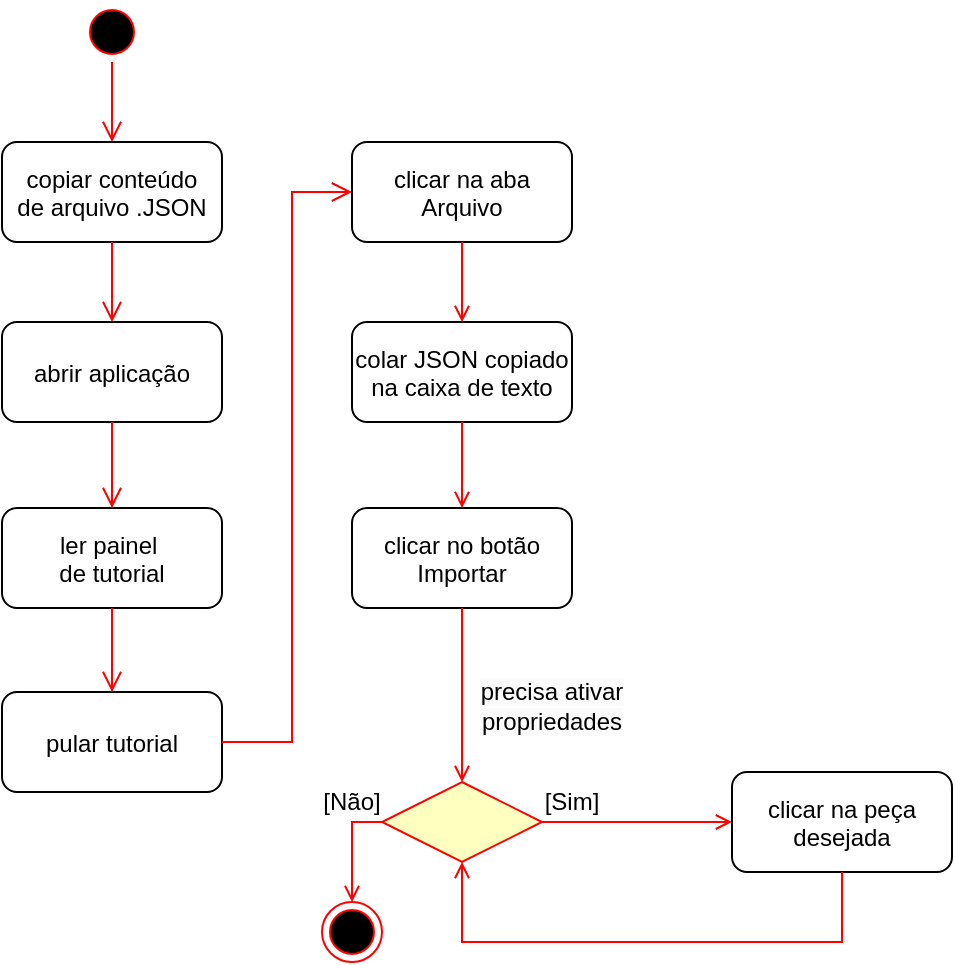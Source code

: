 <mxfile version="24.6.4" type="device">
  <diagram name="Page-1" id="e7e014a7-5840-1c2e-5031-d8a46d1fe8dd">
    <mxGraphModel dx="880" dy="521" grid="1" gridSize="10" guides="1" tooltips="1" connect="1" arrows="1" fold="1" page="1" pageScale="1" pageWidth="1169" pageHeight="826" background="none" math="0" shadow="0">
      <root>
        <mxCell id="0" />
        <mxCell id="1" parent="0" />
        <mxCell id="zscKiEwWfd5TCdISiovu-48" value="" style="ellipse;shape=startState;fillColor=#000000;strokeColor=#ff0000;" parent="1" vertex="1">
          <mxGeometry x="265" y="10" width="30" height="30" as="geometry" />
        </mxCell>
        <mxCell id="zscKiEwWfd5TCdISiovu-51" value="colar JSON copiado&#xa;na caixa de texto" style="rounded=1;" parent="1" vertex="1">
          <mxGeometry x="400" y="170" width="110" height="50" as="geometry" />
        </mxCell>
        <mxCell id="zscKiEwWfd5TCdISiovu-54" value="ler painel &#xa;de tutorial" style="rounded=1;" parent="1" vertex="1">
          <mxGeometry x="225" y="263" width="110" height="50" as="geometry" />
        </mxCell>
        <mxCell id="zscKiEwWfd5TCdISiovu-56" value="" style="ellipse;shape=endState;fillColor=#000000;strokeColor=#ff0000" parent="1" vertex="1">
          <mxGeometry x="385" y="460" width="30" height="30" as="geometry" />
        </mxCell>
        <mxCell id="FVtXL2l5g4kQyS-cMRPu-20" value="pular tutorial" style="rounded=1;" parent="1" vertex="1">
          <mxGeometry x="225" y="355" width="110" height="50" as="geometry" />
        </mxCell>
        <mxCell id="FVtXL2l5g4kQyS-cMRPu-21" value="" style="edgeStyle=elbowEdgeStyle;elbow=horizontal;verticalAlign=bottom;endArrow=open;endSize=8;strokeColor=#FF0000;endFill=1;rounded=0;entryX=0.5;entryY=0;entryDx=0;entryDy=0;exitX=0.5;exitY=1;exitDx=0;exitDy=0;" parent="1" source="zscKiEwWfd5TCdISiovu-54" target="FVtXL2l5g4kQyS-cMRPu-20" edge="1">
          <mxGeometry x="-64.5" y="-88" as="geometry">
            <mxPoint x="290.5" y="83" as="targetPoint" />
            <mxPoint x="290.5" y="43" as="sourcePoint" />
          </mxGeometry>
        </mxCell>
        <mxCell id="FVtXL2l5g4kQyS-cMRPu-22" value="clicar na aba&#xa;Arquivo" style="rounded=1;" parent="1" vertex="1">
          <mxGeometry x="400" y="80" width="110" height="50" as="geometry" />
        </mxCell>
        <mxCell id="FVtXL2l5g4kQyS-cMRPu-23" value="" style="edgeStyle=elbowEdgeStyle;elbow=horizontal;verticalAlign=bottom;endArrow=open;endSize=8;strokeColor=#FF0000;endFill=1;rounded=0;entryX=0;entryY=0.5;entryDx=0;entryDy=0;exitX=1;exitY=0.5;exitDx=0;exitDy=0;" parent="1" source="FVtXL2l5g4kQyS-cMRPu-20" target="FVtXL2l5g4kQyS-cMRPu-22" edge="1">
          <mxGeometry x="-64.5" y="-88" as="geometry">
            <mxPoint x="290.5" y="173" as="targetPoint" />
            <mxPoint x="290.5" y="133" as="sourcePoint" />
            <Array as="points">
              <mxPoint x="370" y="210" />
            </Array>
          </mxGeometry>
        </mxCell>
        <mxCell id="FVtXL2l5g4kQyS-cMRPu-24" value="" style="endArrow=open;strokeColor=#FF0000;endFill=1;rounded=0;exitX=0.5;exitY=1;exitDx=0;exitDy=0;entryX=0.5;entryY=0;entryDx=0;entryDy=0;" parent="1" source="FVtXL2l5g4kQyS-cMRPu-22" target="zscKiEwWfd5TCdISiovu-51" edge="1">
          <mxGeometry relative="1" as="geometry">
            <mxPoint x="290.5" y="403" as="sourcePoint" />
            <mxPoint x="290.5" y="473" as="targetPoint" />
          </mxGeometry>
        </mxCell>
        <mxCell id="FVtXL2l5g4kQyS-cMRPu-25" value="clicar no botão&#xa;Importar" style="rounded=1;" parent="1" vertex="1">
          <mxGeometry x="400" y="263" width="110" height="50" as="geometry" />
        </mxCell>
        <mxCell id="FVtXL2l5g4kQyS-cMRPu-35" value="" style="edgeStyle=elbowEdgeStyle;elbow=horizontal;verticalAlign=bottom;endArrow=open;endSize=8;strokeColor=#FF0000;endFill=1;rounded=0;entryX=0.5;entryY=0;entryDx=0;entryDy=0;exitX=0.5;exitY=1;exitDx=0;exitDy=0;" parent="1" source="zscKiEwWfd5TCdISiovu-48" target="MXa-_3h9uUCsDdxJCAfm-20" edge="1">
          <mxGeometry x="-64.5" y="-88" as="geometry">
            <mxPoint x="290" y="173" as="targetPoint" />
            <mxPoint x="290" y="133" as="sourcePoint" />
          </mxGeometry>
        </mxCell>
        <mxCell id="MXa-_3h9uUCsDdxJCAfm-20" value="copiar conteúdo&#xa;de arquivo .JSON" style="rounded=1;" parent="1" vertex="1">
          <mxGeometry x="225" y="80" width="110" height="50" as="geometry" />
        </mxCell>
        <mxCell id="MXa-_3h9uUCsDdxJCAfm-21" value="abrir aplicação" style="rounded=1;" parent="1" vertex="1">
          <mxGeometry x="225" y="170" width="110" height="50" as="geometry" />
        </mxCell>
        <mxCell id="MXa-_3h9uUCsDdxJCAfm-22" value="" style="edgeStyle=elbowEdgeStyle;elbow=horizontal;verticalAlign=bottom;endArrow=open;endSize=8;strokeColor=#FF0000;endFill=1;rounded=0;entryX=0.5;entryY=0;entryDx=0;entryDy=0;exitX=0.5;exitY=1;exitDx=0;exitDy=0;" parent="1" source="MXa-_3h9uUCsDdxJCAfm-20" target="MXa-_3h9uUCsDdxJCAfm-21" edge="1">
          <mxGeometry x="-64.5" y="-88" as="geometry">
            <mxPoint x="290" y="90" as="targetPoint" />
            <mxPoint x="290" y="50" as="sourcePoint" />
          </mxGeometry>
        </mxCell>
        <mxCell id="MXa-_3h9uUCsDdxJCAfm-23" value="" style="edgeStyle=elbowEdgeStyle;elbow=horizontal;verticalAlign=bottom;endArrow=open;endSize=8;strokeColor=#FF0000;endFill=1;rounded=0;entryX=0.5;entryY=0;entryDx=0;entryDy=0;exitX=0.5;exitY=1;exitDx=0;exitDy=0;" parent="1" source="MXa-_3h9uUCsDdxJCAfm-21" target="zscKiEwWfd5TCdISiovu-54" edge="1">
          <mxGeometry x="-64.5" y="-88" as="geometry">
            <mxPoint x="290" y="167" as="targetPoint" />
            <mxPoint x="290" y="140" as="sourcePoint" />
          </mxGeometry>
        </mxCell>
        <mxCell id="MXa-_3h9uUCsDdxJCAfm-24" value="" style="endArrow=open;strokeColor=#FF0000;endFill=1;rounded=0;exitX=0.5;exitY=1;exitDx=0;exitDy=0;entryX=0.5;entryY=0;entryDx=0;entryDy=0;" parent="1" source="zscKiEwWfd5TCdISiovu-51" target="FVtXL2l5g4kQyS-cMRPu-25" edge="1">
          <mxGeometry relative="1" as="geometry">
            <mxPoint x="465" y="140" as="sourcePoint" />
            <mxPoint x="465" y="180" as="targetPoint" />
          </mxGeometry>
        </mxCell>
        <mxCell id="lMOtGRsYzKzZPWZCnPVe-1" value="" style="rhombus;fillColor=#ffffc0;strokeColor=#ff0000;" parent="1" vertex="1">
          <mxGeometry x="415" y="400" width="80" height="40" as="geometry" />
        </mxCell>
        <mxCell id="lMOtGRsYzKzZPWZCnPVe-2" value="clicar na peça&#xa;desejada" style="rounded=1;" parent="1" vertex="1">
          <mxGeometry x="590" y="395" width="110" height="50" as="geometry" />
        </mxCell>
        <mxCell id="lMOtGRsYzKzZPWZCnPVe-4" value="" style="endArrow=open;strokeColor=#FF0000;endFill=1;rounded=0;exitX=0.5;exitY=1;exitDx=0;exitDy=0;entryX=0.5;entryY=0;entryDx=0;entryDy=0;" parent="1" source="FVtXL2l5g4kQyS-cMRPu-25" target="lMOtGRsYzKzZPWZCnPVe-1" edge="1">
          <mxGeometry relative="1" as="geometry">
            <mxPoint x="465" y="140" as="sourcePoint" />
            <mxPoint x="465" y="180" as="targetPoint" />
          </mxGeometry>
        </mxCell>
        <mxCell id="lMOtGRsYzKzZPWZCnPVe-5" value="" style="endArrow=open;strokeColor=#FF0000;endFill=1;rounded=0;exitX=1;exitY=0.5;exitDx=0;exitDy=0;entryX=0;entryY=0.5;entryDx=0;entryDy=0;" parent="1" source="lMOtGRsYzKzZPWZCnPVe-1" target="lMOtGRsYzKzZPWZCnPVe-2" edge="1">
          <mxGeometry relative="1" as="geometry">
            <mxPoint x="475" y="150" as="sourcePoint" />
            <mxPoint x="475" y="190" as="targetPoint" />
          </mxGeometry>
        </mxCell>
        <mxCell id="lMOtGRsYzKzZPWZCnPVe-8" value="" style="endArrow=open;strokeColor=#FF0000;endFill=1;rounded=0;exitX=0.5;exitY=1;exitDx=0;exitDy=0;entryX=0.5;entryY=1;entryDx=0;entryDy=0;" parent="1" source="lMOtGRsYzKzZPWZCnPVe-2" target="lMOtGRsYzKzZPWZCnPVe-1" edge="1">
          <mxGeometry relative="1" as="geometry">
            <mxPoint x="465" y="323" as="sourcePoint" />
            <mxPoint x="465" y="370" as="targetPoint" />
            <Array as="points">
              <mxPoint x="645" y="480" />
              <mxPoint x="520" y="480" />
              <mxPoint x="455" y="480" />
            </Array>
          </mxGeometry>
        </mxCell>
        <mxCell id="lMOtGRsYzKzZPWZCnPVe-12" value="" style="endArrow=open;strokeColor=#FF0000;endFill=1;rounded=0;exitX=0;exitY=0.5;exitDx=0;exitDy=0;entryX=0.5;entryY=0;entryDx=0;entryDy=0;" parent="1" source="lMOtGRsYzKzZPWZCnPVe-1" target="zscKiEwWfd5TCdISiovu-56" edge="1">
          <mxGeometry relative="1" as="geometry">
            <mxPoint x="465" y="230" as="sourcePoint" />
            <mxPoint x="465" y="273" as="targetPoint" />
            <Array as="points">
              <mxPoint x="400" y="420" />
            </Array>
          </mxGeometry>
        </mxCell>
        <mxCell id="lMOtGRsYzKzZPWZCnPVe-14" value="&lt;font face=&quot;Helvetica&quot;&gt;[Não]&lt;/font&gt;" style="text;html=1;align=center;verticalAlign=middle;whiteSpace=wrap;rounded=0;fontFamily=Architects Daughter;fontSource=https%3A%2F%2Ffonts.googleapis.com%2Fcss%3Ffamily%3DArchitects%2BDaughter;" parent="1" vertex="1">
          <mxGeometry x="370" y="395" width="60" height="30" as="geometry" />
        </mxCell>
        <mxCell id="lMOtGRsYzKzZPWZCnPVe-16" value="&lt;font face=&quot;Helvetica&quot;&gt;[Sim]&lt;/font&gt;&lt;span style=&quot;color: rgba(0, 0, 0, 0); font-family: monospace; font-size: 0px; text-align: start; text-wrap: nowrap;&quot;&gt;%3CmxGraphModel%3E%3Croot%3E%3CmxCell%20id%3D%220%22%2F%3E%3CmxCell%20id%3D%221%22%20parent%3D%220%22%2F%3E%3CmxCell%20id%3D%222%22%20value%3D%22%22%20style%3D%22endArrow%3Dopen%3BstrokeColor%3D%23FF0000%3BendFill%3D1%3Brounded%3D0%3BexitX%3D0.5%3BexitY%3D1%3BexitDx%3D0%3BexitDy%3D0%3BentryX%3D0.5%3BentryY%3D0%3BentryDx%3D0%3BentryDy%3D0%3B%22%20edge%3D%221%22%20parent%3D%221%22%3E%3CmxGeometry%20relative%3D%221%22%20as%3D%22geometry%22%3E%3CmxPoint%20x%3D%22455%22%20y%3D%22220%22%20as%3D%22sourcePoint%22%2F%3E%3CmxPoint%20x%3D%22455%22%20y%3D%22263%22%20as%3D%22targetPoint%22%2F%3E%3C%2FmxGeometry%3E%3C%2FmxCell%3E%3C%2Froot%3E%3C%2FmxGraphModel%3E&lt;/span&gt;" style="text;html=1;align=center;verticalAlign=middle;whiteSpace=wrap;rounded=0;fontFamily=Architects Daughter;fontSource=https%3A%2F%2Ffonts.googleapis.com%2Fcss%3Ffamily%3DArchitects%2BDaughter;" parent="1" vertex="1">
          <mxGeometry x="480" y="395" width="60" height="30" as="geometry" />
        </mxCell>
        <mxCell id="sqODYjyQljYD_5ePb4-S-1" value="&#xa;&lt;span style=&quot;color: rgb(0, 0, 0); font-family: Helvetica; font-size: 12px; font-style: normal; font-variant-ligatures: normal; font-variant-caps: normal; font-weight: 400; letter-spacing: normal; orphans: 2; text-align: center; text-indent: 0px; text-transform: none; widows: 2; word-spacing: 0px; -webkit-text-stroke-width: 0px; white-space: nowrap; background-color: rgb(251, 251, 251); text-decoration-thickness: initial; text-decoration-style: initial; text-decoration-color: initial; display: inline !important; float: none;&quot;&gt;precisa ativar&lt;/span&gt;&lt;br style=&quot;forced-color-adjust: none; padding: 0px; margin: 0px; color: rgb(0, 0, 0); font-family: Helvetica; font-size: 12px; font-style: normal; font-variant-ligatures: normal; font-variant-caps: normal; font-weight: 400; letter-spacing: normal; orphans: 2; text-align: center; text-indent: 0px; text-transform: none; widows: 2; word-spacing: 0px; -webkit-text-stroke-width: 0px; white-space: nowrap; background-color: rgb(251, 251, 251); text-decoration-thickness: initial; text-decoration-style: initial; text-decoration-color: initial;&quot;&gt;&lt;span style=&quot;color: rgb(0, 0, 0); font-family: Helvetica; font-size: 12px; font-style: normal; font-variant-ligatures: normal; font-variant-caps: normal; font-weight: 400; letter-spacing: normal; orphans: 2; text-align: center; text-indent: 0px; text-transform: none; widows: 2; word-spacing: 0px; -webkit-text-stroke-width: 0px; white-space: nowrap; background-color: rgb(251, 251, 251); text-decoration-thickness: initial; text-decoration-style: initial; text-decoration-color: initial; display: inline !important; float: none;&quot;&gt;propriedades&lt;/span&gt;&#xa;&#xa;" style="text;html=1;align=center;verticalAlign=middle;whiteSpace=wrap;rounded=0;fontFamily=Architects Daughter;fontSource=https%3A%2F%2Ffonts.googleapis.com%2Fcss%3Ffamily%3DArchitects%2BDaughter;" vertex="1" parent="1">
          <mxGeometry x="470" y="355" width="60" height="30" as="geometry" />
        </mxCell>
      </root>
    </mxGraphModel>
  </diagram>
</mxfile>
